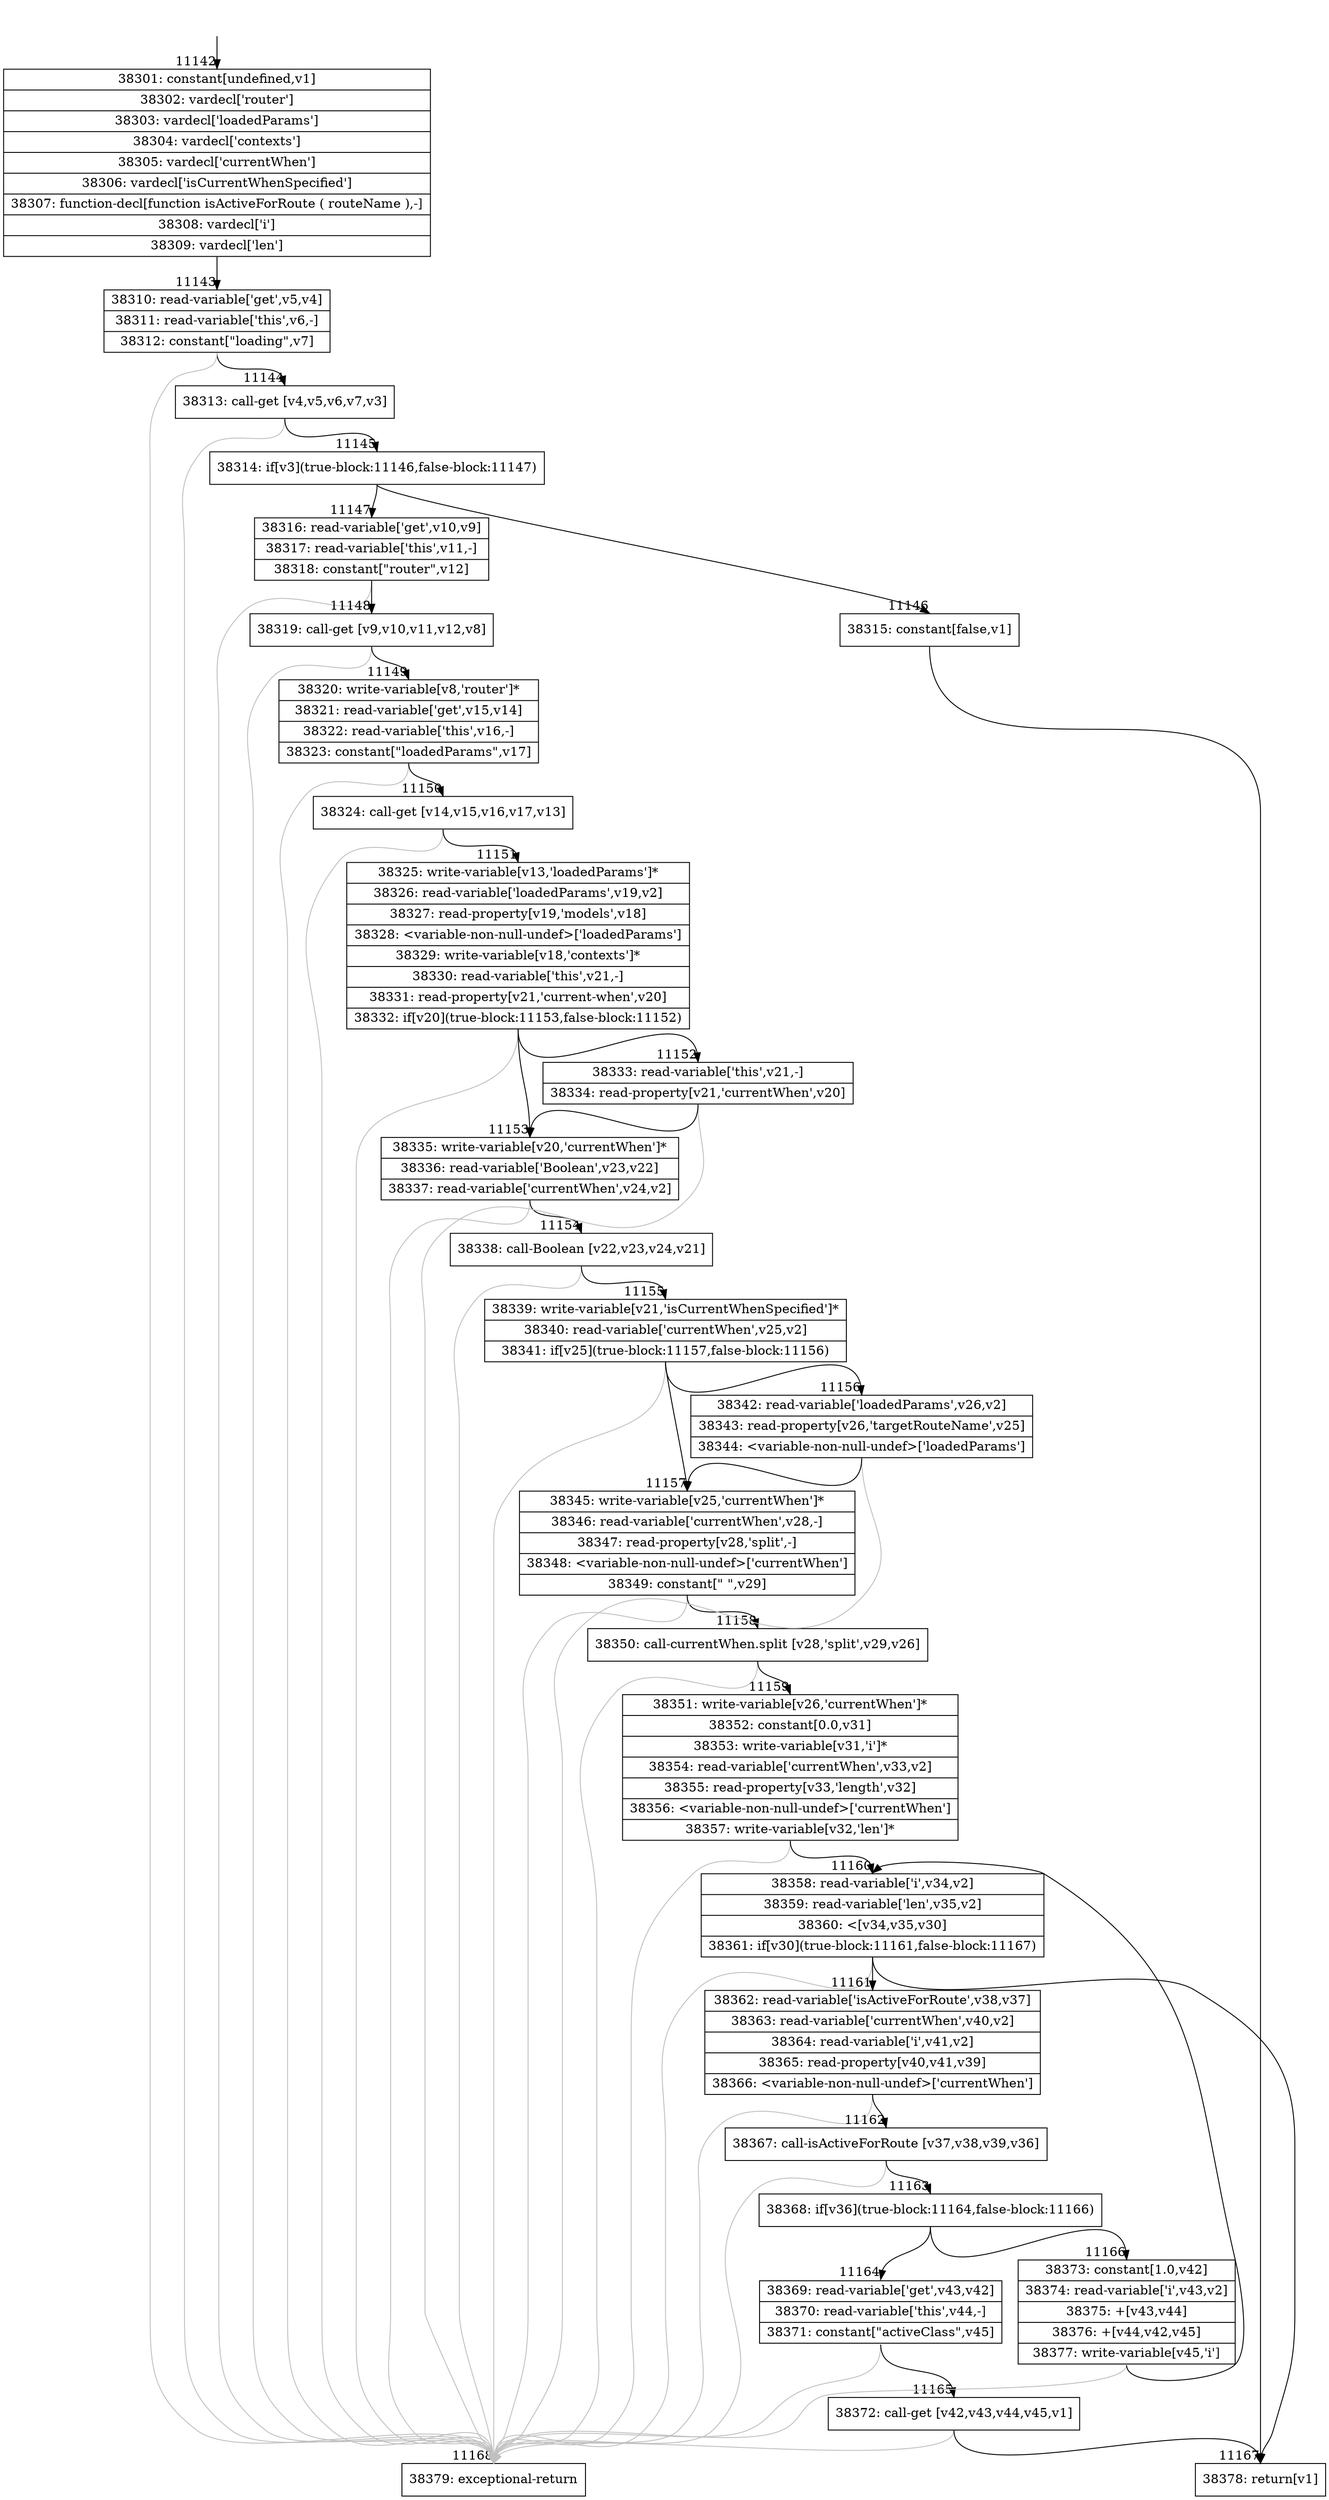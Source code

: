 digraph {
rankdir="TD"
BB_entry925[shape=none,label=""];
BB_entry925 -> BB11142 [tailport=s, headport=n, headlabel="    11142"]
BB11142 [shape=record label="{38301: constant[undefined,v1]|38302: vardecl['router']|38303: vardecl['loadedParams']|38304: vardecl['contexts']|38305: vardecl['currentWhen']|38306: vardecl['isCurrentWhenSpecified']|38307: function-decl[function isActiveForRoute ( routeName ),-]|38308: vardecl['i']|38309: vardecl['len']}" ] 
BB11142 -> BB11143 [tailport=s, headport=n, headlabel="      11143"]
BB11143 [shape=record label="{38310: read-variable['get',v5,v4]|38311: read-variable['this',v6,-]|38312: constant[\"loading\",v7]}" ] 
BB11143 -> BB11144 [tailport=s, headport=n, headlabel="      11144"]
BB11143 -> BB11168 [tailport=s, headport=n, color=gray, headlabel="      11168"]
BB11144 [shape=record label="{38313: call-get [v4,v5,v6,v7,v3]}" ] 
BB11144 -> BB11145 [tailport=s, headport=n, headlabel="      11145"]
BB11144 -> BB11168 [tailport=s, headport=n, color=gray]
BB11145 [shape=record label="{38314: if[v3](true-block:11146,false-block:11147)}" ] 
BB11145 -> BB11146 [tailport=s, headport=n, headlabel="      11146"]
BB11145 -> BB11147 [tailport=s, headport=n, headlabel="      11147"]
BB11146 [shape=record label="{38315: constant[false,v1]}" ] 
BB11146 -> BB11167 [tailport=s, headport=n, headlabel="      11167"]
BB11147 [shape=record label="{38316: read-variable['get',v10,v9]|38317: read-variable['this',v11,-]|38318: constant[\"router\",v12]}" ] 
BB11147 -> BB11148 [tailport=s, headport=n, headlabel="      11148"]
BB11147 -> BB11168 [tailport=s, headport=n, color=gray]
BB11148 [shape=record label="{38319: call-get [v9,v10,v11,v12,v8]}" ] 
BB11148 -> BB11149 [tailport=s, headport=n, headlabel="      11149"]
BB11148 -> BB11168 [tailport=s, headport=n, color=gray]
BB11149 [shape=record label="{38320: write-variable[v8,'router']*|38321: read-variable['get',v15,v14]|38322: read-variable['this',v16,-]|38323: constant[\"loadedParams\",v17]}" ] 
BB11149 -> BB11150 [tailport=s, headport=n, headlabel="      11150"]
BB11149 -> BB11168 [tailport=s, headport=n, color=gray]
BB11150 [shape=record label="{38324: call-get [v14,v15,v16,v17,v13]}" ] 
BB11150 -> BB11151 [tailport=s, headport=n, headlabel="      11151"]
BB11150 -> BB11168 [tailport=s, headport=n, color=gray]
BB11151 [shape=record label="{38325: write-variable[v13,'loadedParams']*|38326: read-variable['loadedParams',v19,v2]|38327: read-property[v19,'models',v18]|38328: \<variable-non-null-undef\>['loadedParams']|38329: write-variable[v18,'contexts']*|38330: read-variable['this',v21,-]|38331: read-property[v21,'current-when',v20]|38332: if[v20](true-block:11153,false-block:11152)}" ] 
BB11151 -> BB11153 [tailport=s, headport=n, headlabel="      11153"]
BB11151 -> BB11152 [tailport=s, headport=n, headlabel="      11152"]
BB11151 -> BB11168 [tailport=s, headport=n, color=gray]
BB11152 [shape=record label="{38333: read-variable['this',v21,-]|38334: read-property[v21,'currentWhen',v20]}" ] 
BB11152 -> BB11153 [tailport=s, headport=n]
BB11152 -> BB11168 [tailport=s, headport=n, color=gray]
BB11153 [shape=record label="{38335: write-variable[v20,'currentWhen']*|38336: read-variable['Boolean',v23,v22]|38337: read-variable['currentWhen',v24,v2]}" ] 
BB11153 -> BB11154 [tailport=s, headport=n, headlabel="      11154"]
BB11153 -> BB11168 [tailport=s, headport=n, color=gray]
BB11154 [shape=record label="{38338: call-Boolean [v22,v23,v24,v21]}" ] 
BB11154 -> BB11155 [tailport=s, headport=n, headlabel="      11155"]
BB11154 -> BB11168 [tailport=s, headport=n, color=gray]
BB11155 [shape=record label="{38339: write-variable[v21,'isCurrentWhenSpecified']*|38340: read-variable['currentWhen',v25,v2]|38341: if[v25](true-block:11157,false-block:11156)}" ] 
BB11155 -> BB11157 [tailport=s, headport=n, headlabel="      11157"]
BB11155 -> BB11156 [tailport=s, headport=n, headlabel="      11156"]
BB11155 -> BB11168 [tailport=s, headport=n, color=gray]
BB11156 [shape=record label="{38342: read-variable['loadedParams',v26,v2]|38343: read-property[v26,'targetRouteName',v25]|38344: \<variable-non-null-undef\>['loadedParams']}" ] 
BB11156 -> BB11157 [tailport=s, headport=n]
BB11156 -> BB11168 [tailport=s, headport=n, color=gray]
BB11157 [shape=record label="{38345: write-variable[v25,'currentWhen']*|38346: read-variable['currentWhen',v28,-]|38347: read-property[v28,'split',-]|38348: \<variable-non-null-undef\>['currentWhen']|38349: constant[\" \",v29]}" ] 
BB11157 -> BB11158 [tailport=s, headport=n, headlabel="      11158"]
BB11157 -> BB11168 [tailport=s, headport=n, color=gray]
BB11158 [shape=record label="{38350: call-currentWhen.split [v28,'split',v29,v26]}" ] 
BB11158 -> BB11159 [tailport=s, headport=n, headlabel="      11159"]
BB11158 -> BB11168 [tailport=s, headport=n, color=gray]
BB11159 [shape=record label="{38351: write-variable[v26,'currentWhen']*|38352: constant[0.0,v31]|38353: write-variable[v31,'i']*|38354: read-variable['currentWhen',v33,v2]|38355: read-property[v33,'length',v32]|38356: \<variable-non-null-undef\>['currentWhen']|38357: write-variable[v32,'len']*}" ] 
BB11159 -> BB11160 [tailport=s, headport=n, headlabel="      11160"]
BB11159 -> BB11168 [tailport=s, headport=n, color=gray]
BB11160 [shape=record label="{38358: read-variable['i',v34,v2]|38359: read-variable['len',v35,v2]|38360: \<[v34,v35,v30]|38361: if[v30](true-block:11161,false-block:11167)}" ] 
BB11160 -> BB11161 [tailport=s, headport=n, headlabel="      11161"]
BB11160 -> BB11167 [tailport=s, headport=n]
BB11160 -> BB11168 [tailport=s, headport=n, color=gray]
BB11161 [shape=record label="{38362: read-variable['isActiveForRoute',v38,v37]|38363: read-variable['currentWhen',v40,v2]|38364: read-variable['i',v41,v2]|38365: read-property[v40,v41,v39]|38366: \<variable-non-null-undef\>['currentWhen']}" ] 
BB11161 -> BB11162 [tailport=s, headport=n, headlabel="      11162"]
BB11161 -> BB11168 [tailport=s, headport=n, color=gray]
BB11162 [shape=record label="{38367: call-isActiveForRoute [v37,v38,v39,v36]}" ] 
BB11162 -> BB11163 [tailport=s, headport=n, headlabel="      11163"]
BB11162 -> BB11168 [tailport=s, headport=n, color=gray]
BB11163 [shape=record label="{38368: if[v36](true-block:11164,false-block:11166)}" ] 
BB11163 -> BB11164 [tailport=s, headport=n, headlabel="      11164"]
BB11163 -> BB11166 [tailport=s, headport=n, headlabel="      11166"]
BB11164 [shape=record label="{38369: read-variable['get',v43,v42]|38370: read-variable['this',v44,-]|38371: constant[\"activeClass\",v45]}" ] 
BB11164 -> BB11165 [tailport=s, headport=n, headlabel="      11165"]
BB11164 -> BB11168 [tailport=s, headport=n, color=gray]
BB11165 [shape=record label="{38372: call-get [v42,v43,v44,v45,v1]}" ] 
BB11165 -> BB11167 [tailport=s, headport=n]
BB11165 -> BB11168 [tailport=s, headport=n, color=gray]
BB11166 [shape=record label="{38373: constant[1.0,v42]|38374: read-variable['i',v43,v2]|38375: +[v43,v44]|38376: +[v44,v42,v45]|38377: write-variable[v45,'i']}" ] 
BB11166 -> BB11160 [tailport=s, headport=n]
BB11166 -> BB11168 [tailport=s, headport=n, color=gray]
BB11167 [shape=record label="{38378: return[v1]}" ] 
BB11168 [shape=record label="{38379: exceptional-return}" ] 
//#$~ 20432
}
